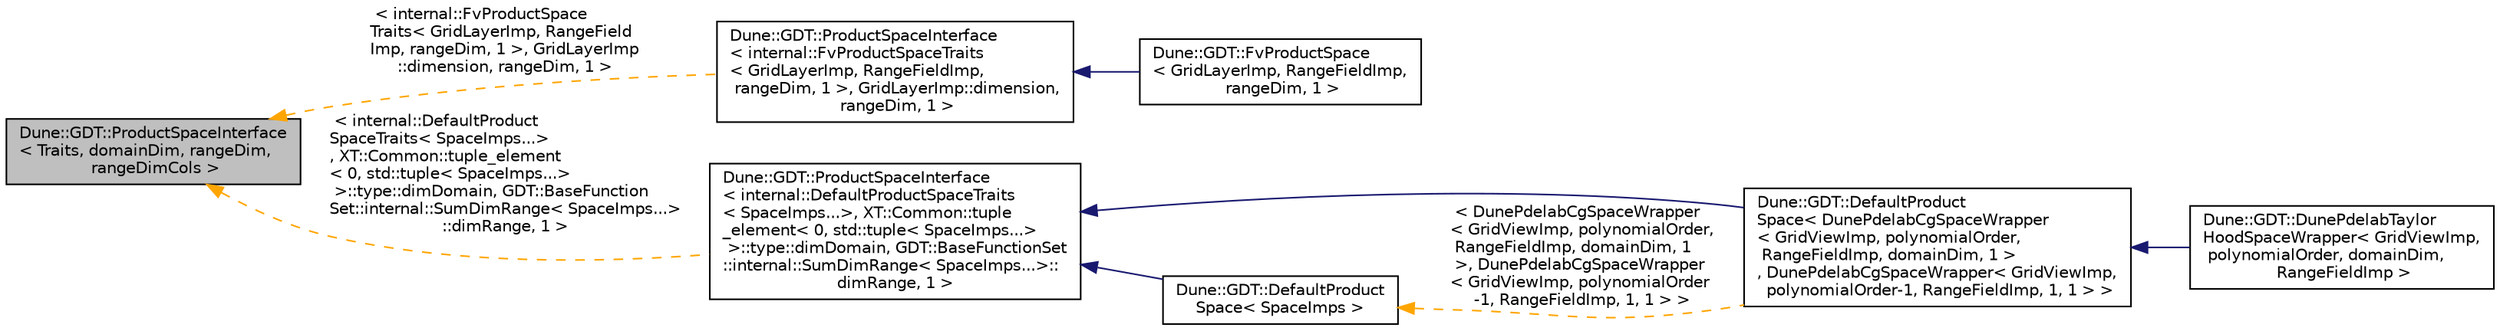 digraph "Dune::GDT::ProductSpaceInterface&lt; Traits, domainDim, rangeDim, rangeDimCols &gt;"
{
  edge [fontname="Helvetica",fontsize="10",labelfontname="Helvetica",labelfontsize="10"];
  node [fontname="Helvetica",fontsize="10",shape=record];
  rankdir="LR";
  Node1 [label="Dune::GDT::ProductSpaceInterface\l\< Traits, domainDim, rangeDim,\l rangeDimCols \>",height=0.2,width=0.4,color="black", fillcolor="grey75", style="filled", fontcolor="black"];
  Node1 -> Node2 [dir="back",color="orange",fontsize="10",style="dashed",label=" \< internal::FvProductSpace\lTraits\< GridLayerImp, RangeField\lImp, rangeDim, 1 \>, GridLayerImp\l::dimension, rangeDim, 1 \>" ,fontname="Helvetica"];
  Node2 [label="Dune::GDT::ProductSpaceInterface\l\< internal::FvProductSpaceTraits\l\< GridLayerImp, RangeFieldImp,\l rangeDim, 1 \>, GridLayerImp::dimension,\l rangeDim, 1 \>",height=0.2,width=0.4,color="black", fillcolor="white", style="filled",URL="$a00452.html"];
  Node2 -> Node3 [dir="back",color="midnightblue",fontsize="10",style="solid",fontname="Helvetica"];
  Node3 [label="Dune::GDT::FvProductSpace\l\< GridLayerImp, RangeFieldImp,\l rangeDim, 1 \>",height=0.2,width=0.4,color="black", fillcolor="white", style="filled",URL="$a00163.html"];
  Node1 -> Node4 [dir="back",color="orange",fontsize="10",style="dashed",label=" \< internal::DefaultProduct\lSpaceTraits\< SpaceImps...\>\l, XT::Common::tuple_element\l\< 0, std::tuple\< SpaceImps...\>\l \>::type::dimDomain, GDT::BaseFunction\lSet::internal::SumDimRange\< SpaceImps...\>\l::dimRange, 1 \>" ,fontname="Helvetica"];
  Node4 [label="Dune::GDT::ProductSpaceInterface\l\< internal::DefaultProductSpaceTraits\l\< SpaceImps...\>, XT::Common::tuple\l_element\< 0, std::tuple\< SpaceImps...\>\l \>::type::dimDomain, GDT::BaseFunctionSet\l::internal::SumDimRange\< SpaceImps...\>::\ldimRange, 1 \>",height=0.2,width=0.4,color="black", fillcolor="white", style="filled",URL="$a00452.html"];
  Node4 -> Node5 [dir="back",color="midnightblue",fontsize="10",style="solid",fontname="Helvetica"];
  Node5 [label="Dune::GDT::DefaultProduct\lSpace\< DunePdelabCgSpaceWrapper\l\< GridViewImp, polynomialOrder,\l RangeFieldImp, domainDim, 1 \>\l, DunePdelabCgSpaceWrapper\< GridViewImp,\l polynomialOrder-1, RangeFieldImp, 1, 1 \> \>",height=0.2,width=0.4,color="black", fillcolor="white", style="filled",URL="$a00087.html"];
  Node5 -> Node6 [dir="back",color="midnightblue",fontsize="10",style="solid",fontname="Helvetica"];
  Node6 [label="Dune::GDT::DunePdelabTaylor\lHoodSpaceWrapper\< GridViewImp,\l polynomialOrder, domainDim,\l RangeFieldImp \>",height=0.2,width=0.4,color="black", fillcolor="white", style="filled",URL="$a00128.html"];
  Node4 -> Node7 [dir="back",color="midnightblue",fontsize="10",style="solid",fontname="Helvetica"];
  Node7 [label="Dune::GDT::DefaultProduct\lSpace\< SpaceImps \>",height=0.2,width=0.4,color="black", fillcolor="white", style="filled",URL="$a00087.html"];
  Node7 -> Node5 [dir="back",color="orange",fontsize="10",style="dashed",label=" \< DunePdelabCgSpaceWrapper\l\< GridViewImp, polynomialOrder,\l RangeFieldImp, domainDim, 1\l \>, DunePdelabCgSpaceWrapper\l\< GridViewImp, polynomialOrder\l-1, RangeFieldImp, 1, 1 \> \>" ,fontname="Helvetica"];
}
